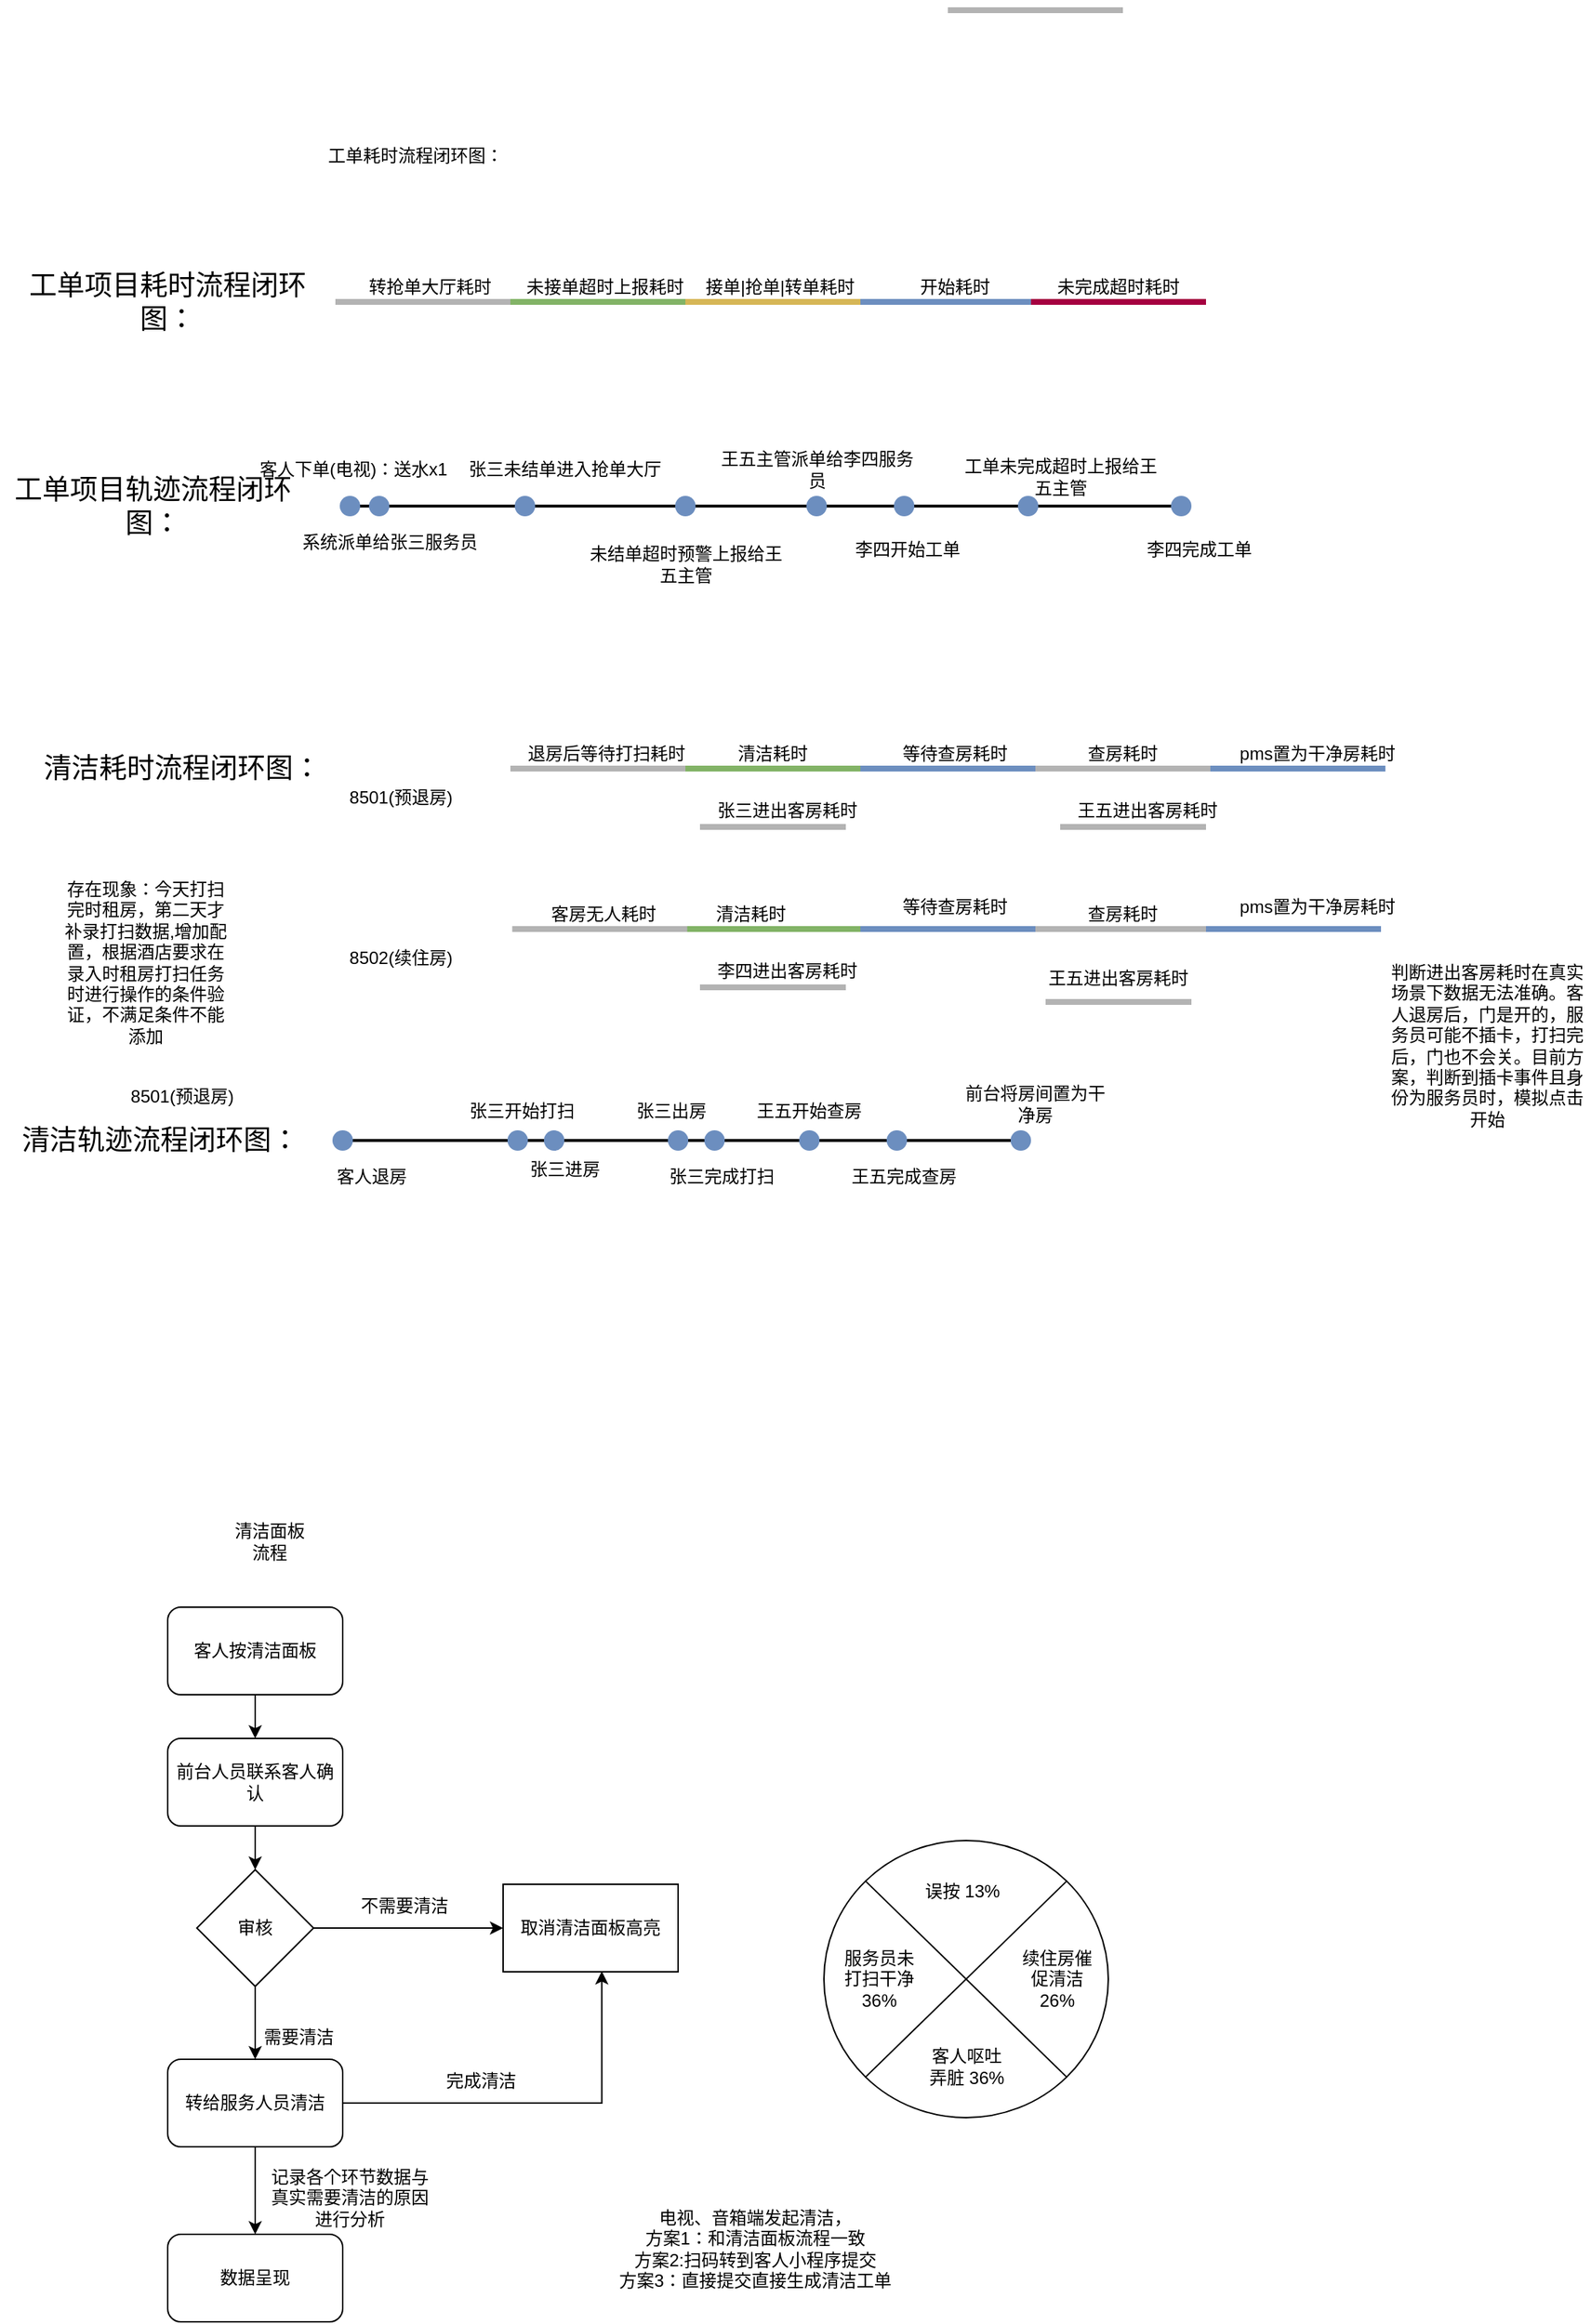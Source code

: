 <mxfile version="24.8.3">
  <diagram name="第 1 页" id="obWlevFwds53lfumDKj4">
    <mxGraphModel dx="934" dy="1703" grid="1" gridSize="10" guides="1" tooltips="1" connect="1" arrows="1" fold="1" page="1" pageScale="1" pageWidth="827" pageHeight="1169" math="0" shadow="0">
      <root>
        <mxCell id="0" />
        <mxCell id="1" parent="0" />
        <mxCell id="yzvjMjl5helgi7MZ5Mqz-64" value="" style="line;strokeWidth=2;html=1;" parent="1" vertex="1">
          <mxGeometry x="230" y="725" width="470" height="10" as="geometry" />
        </mxCell>
        <mxCell id="yzvjMjl5helgi7MZ5Mqz-1" value="" style="line;strokeWidth=4;html=1;perimeter=backbonePerimeter;points=[];outlineConnect=0;strokeColor=#B3B3B3;" parent="1" vertex="1">
          <mxGeometry x="230" y="150" width="120" height="10" as="geometry" />
        </mxCell>
        <mxCell id="yzvjMjl5helgi7MZ5Mqz-2" value="&lt;font style=&quot;font-size: 19px;&quot;&gt;工单项目耗时流程闭环图：&lt;/font&gt;" style="text;html=1;align=center;verticalAlign=middle;whiteSpace=wrap;rounded=0;" parent="1" vertex="1">
          <mxGeometry x="10" y="140" width="210" height="30" as="geometry" />
        </mxCell>
        <mxCell id="yzvjMjl5helgi7MZ5Mqz-3" value="工单耗时流程闭环图：" style="text;html=1;align=center;verticalAlign=middle;whiteSpace=wrap;rounded=0;" parent="1" vertex="1">
          <mxGeometry x="220" y="40" width="130" height="30" as="geometry" />
        </mxCell>
        <mxCell id="yzvjMjl5helgi7MZ5Mqz-4" value="" style="line;strokeWidth=4;html=1;perimeter=backbonePerimeter;points=[];outlineConnect=0;strokeColor=#82b366;fillColor=#d5e8d4;" parent="1" vertex="1">
          <mxGeometry x="350" y="150" width="120" height="10" as="geometry" />
        </mxCell>
        <mxCell id="yzvjMjl5helgi7MZ5Mqz-5" value="接单|抢单|转单耗时" style="text;html=1;align=center;verticalAlign=middle;whiteSpace=wrap;rounded=0;" parent="1" vertex="1">
          <mxGeometry x="470" y="130" width="130" height="30" as="geometry" />
        </mxCell>
        <mxCell id="yzvjMjl5helgi7MZ5Mqz-6" value="开始耗时" style="text;html=1;align=center;verticalAlign=middle;whiteSpace=wrap;rounded=0;" parent="1" vertex="1">
          <mxGeometry x="590" y="130" width="130" height="30" as="geometry" />
        </mxCell>
        <mxCell id="yzvjMjl5helgi7MZ5Mqz-7" value="转抢单大厅耗时" style="text;html=1;align=center;verticalAlign=middle;whiteSpace=wrap;rounded=0;" parent="1" vertex="1">
          <mxGeometry x="230" y="130" width="130" height="30" as="geometry" />
        </mxCell>
        <mxCell id="yzvjMjl5helgi7MZ5Mqz-8" value="未接单超时上报耗时" style="text;html=1;align=center;verticalAlign=middle;whiteSpace=wrap;rounded=0;" parent="1" vertex="1">
          <mxGeometry x="350" y="130" width="130" height="30" as="geometry" />
        </mxCell>
        <mxCell id="yzvjMjl5helgi7MZ5Mqz-9" value="未完成超时耗时" style="text;html=1;align=center;verticalAlign=middle;whiteSpace=wrap;rounded=0;" parent="1" vertex="1">
          <mxGeometry x="702" y="130" width="130" height="30" as="geometry" />
        </mxCell>
        <mxCell id="yzvjMjl5helgi7MZ5Mqz-10" value="" style="line;strokeWidth=4;html=1;perimeter=backbonePerimeter;points=[];outlineConnect=0;strokeColor=#d6b656;fillColor=#fff2cc;" parent="1" vertex="1">
          <mxGeometry x="470" y="150" width="120" height="10" as="geometry" />
        </mxCell>
        <mxCell id="yzvjMjl5helgi7MZ5Mqz-11" value="" style="line;strokeWidth=4;html=1;perimeter=backbonePerimeter;points=[];outlineConnect=0;strokeColor=#6c8ebf;fillColor=#dae8fc;" parent="1" vertex="1">
          <mxGeometry x="590" y="150" width="120" height="10" as="geometry" />
        </mxCell>
        <mxCell id="yzvjMjl5helgi7MZ5Mqz-12" value="" style="line;strokeWidth=4;html=1;perimeter=backbonePerimeter;points=[];outlineConnect=0;strokeColor=#A50040;fillColor=#d80073;fontColor=#ffffff;" parent="1" vertex="1">
          <mxGeometry x="707" y="150" width="120" height="10" as="geometry" />
        </mxCell>
        <mxCell id="yzvjMjl5helgi7MZ5Mqz-14" value="&lt;font style=&quot;font-size: 19px;&quot;&gt;工单项目轨迹流程闭环图：&lt;/font&gt;" style="text;html=1;align=center;verticalAlign=middle;whiteSpace=wrap;rounded=0;" parent="1" vertex="1">
          <mxGeometry y="280" width="210" height="30" as="geometry" />
        </mxCell>
        <mxCell id="yzvjMjl5helgi7MZ5Mqz-16" value="" style="line;strokeWidth=2;html=1;" parent="1" vertex="1">
          <mxGeometry x="240" y="290" width="570" height="10" as="geometry" />
        </mxCell>
        <mxCell id="yzvjMjl5helgi7MZ5Mqz-17" value="" style="shape=waypoint;sketch=0;fillStyle=solid;size=6;pointerEvents=1;points=[];fillColor=#dae8fc;resizable=0;rotatable=0;perimeter=centerPerimeter;snapToPoint=1;strokeWidth=5;strokeColor=#6c8ebf;" parent="1" vertex="1">
          <mxGeometry x="230" y="285" width="20" height="20" as="geometry" />
        </mxCell>
        <mxCell id="yzvjMjl5helgi7MZ5Mqz-19" value="" style="shape=waypoint;sketch=0;fillStyle=solid;size=6;pointerEvents=1;points=[];fillColor=#dae8fc;resizable=0;rotatable=0;perimeter=centerPerimeter;snapToPoint=1;strokeWidth=5;strokeColor=#6c8ebf;" parent="1" vertex="1">
          <mxGeometry x="350" y="285" width="20" height="20" as="geometry" />
        </mxCell>
        <mxCell id="yzvjMjl5helgi7MZ5Mqz-21" value="" style="shape=waypoint;sketch=0;fillStyle=solid;size=6;pointerEvents=1;points=[];fillColor=#dae8fc;resizable=0;rotatable=0;perimeter=centerPerimeter;snapToPoint=1;strokeWidth=5;strokeColor=#6c8ebf;" parent="1" vertex="1">
          <mxGeometry x="460" y="285" width="20" height="20" as="geometry" />
        </mxCell>
        <mxCell id="yzvjMjl5helgi7MZ5Mqz-22" value="" style="shape=waypoint;sketch=0;fillStyle=solid;size=6;pointerEvents=1;points=[];fillColor=#dae8fc;resizable=0;rotatable=0;perimeter=centerPerimeter;snapToPoint=1;strokeWidth=5;strokeColor=#6c8ebf;" parent="1" vertex="1">
          <mxGeometry x="550" y="285" width="20" height="20" as="geometry" />
        </mxCell>
        <mxCell id="yzvjMjl5helgi7MZ5Mqz-23" value="" style="shape=waypoint;sketch=0;fillStyle=solid;size=6;pointerEvents=1;points=[];fillColor=#dae8fc;resizable=0;rotatable=0;perimeter=centerPerimeter;snapToPoint=1;strokeWidth=5;strokeColor=#6c8ebf;" parent="1" vertex="1">
          <mxGeometry x="610" y="285" width="20" height="20" as="geometry" />
        </mxCell>
        <mxCell id="yzvjMjl5helgi7MZ5Mqz-24" value="" style="shape=waypoint;sketch=0;fillStyle=solid;size=6;pointerEvents=1;points=[];fillColor=#dae8fc;resizable=0;rotatable=0;perimeter=centerPerimeter;snapToPoint=1;strokeWidth=5;strokeColor=#6c8ebf;" parent="1" vertex="1">
          <mxGeometry x="695" y="285" width="20" height="20" as="geometry" />
        </mxCell>
        <mxCell id="yzvjMjl5helgi7MZ5Mqz-25" value="" style="shape=waypoint;sketch=0;fillStyle=solid;size=6;pointerEvents=1;points=[];fillColor=#dae8fc;resizable=0;rotatable=0;perimeter=centerPerimeter;snapToPoint=1;strokeWidth=5;strokeColor=#6c8ebf;" parent="1" vertex="1">
          <mxGeometry x="800" y="285" width="20" height="20" as="geometry" />
        </mxCell>
        <mxCell id="yzvjMjl5helgi7MZ5Mqz-26" value="客人下单(电视)：送水x1" style="text;html=1;align=center;verticalAlign=middle;whiteSpace=wrap;rounded=0;" parent="1" vertex="1">
          <mxGeometry x="170" y="255" width="145" height="30" as="geometry" />
        </mxCell>
        <mxCell id="yzvjMjl5helgi7MZ5Mqz-27" value="" style="shape=waypoint;sketch=0;fillStyle=solid;size=6;pointerEvents=1;points=[];fillColor=#dae8fc;resizable=0;rotatable=0;perimeter=centerPerimeter;snapToPoint=1;strokeWidth=5;strokeColor=#6c8ebf;" parent="1" vertex="1">
          <mxGeometry x="250" y="285" width="20" height="20" as="geometry" />
        </mxCell>
        <mxCell id="yzvjMjl5helgi7MZ5Mqz-28" value="系统派单给张三服务员" style="text;html=1;align=center;verticalAlign=middle;whiteSpace=wrap;rounded=0;" parent="1" vertex="1">
          <mxGeometry x="195" y="305" width="145" height="30" as="geometry" />
        </mxCell>
        <mxCell id="yzvjMjl5helgi7MZ5Mqz-29" value="张三未结单进入抢单大厅" style="text;html=1;align=center;verticalAlign=middle;whiteSpace=wrap;rounded=0;" parent="1" vertex="1">
          <mxGeometry x="315" y="255" width="145" height="30" as="geometry" />
        </mxCell>
        <mxCell id="yzvjMjl5helgi7MZ5Mqz-30" value="未结单超时预警上报给王五主管" style="text;html=1;align=center;verticalAlign=middle;whiteSpace=wrap;rounded=0;" parent="1" vertex="1">
          <mxGeometry x="397.5" y="320" width="145" height="30" as="geometry" />
        </mxCell>
        <mxCell id="yzvjMjl5helgi7MZ5Mqz-31" value="王五主管派单给李四服务员" style="text;html=1;align=center;verticalAlign=middle;whiteSpace=wrap;rounded=0;" parent="1" vertex="1">
          <mxGeometry x="487.5" y="255" width="145" height="30" as="geometry" />
        </mxCell>
        <mxCell id="yzvjMjl5helgi7MZ5Mqz-32" value="李四开始工单" style="text;html=1;align=center;verticalAlign=middle;whiteSpace=wrap;rounded=0;" parent="1" vertex="1">
          <mxGeometry x="550" y="310" width="145" height="30" as="geometry" />
        </mxCell>
        <mxCell id="yzvjMjl5helgi7MZ5Mqz-33" value="工单未完成超时上报给王五主管" style="text;html=1;align=center;verticalAlign=middle;whiteSpace=wrap;rounded=0;" parent="1" vertex="1">
          <mxGeometry x="655" y="260" width="145" height="30" as="geometry" />
        </mxCell>
        <mxCell id="yzvjMjl5helgi7MZ5Mqz-34" value="李四完成工单" style="text;html=1;align=center;verticalAlign=middle;whiteSpace=wrap;rounded=0;" parent="1" vertex="1">
          <mxGeometry x="750" y="310" width="145" height="30" as="geometry" />
        </mxCell>
        <mxCell id="yzvjMjl5helgi7MZ5Mqz-35" value="&lt;font style=&quot;font-size: 19px;&quot;&gt;清洁耗时流程闭环图：&lt;/font&gt;" style="text;html=1;align=center;verticalAlign=middle;whiteSpace=wrap;rounded=0;" parent="1" vertex="1">
          <mxGeometry x="20" y="460" width="210" height="30" as="geometry" />
        </mxCell>
        <mxCell id="yzvjMjl5helgi7MZ5Mqz-36" value="" style="line;strokeWidth=4;html=1;perimeter=backbonePerimeter;points=[];outlineConnect=0;strokeColor=#B3B3B3;" parent="1" vertex="1">
          <mxGeometry x="350" y="470" width="120" height="10" as="geometry" />
        </mxCell>
        <mxCell id="yzvjMjl5helgi7MZ5Mqz-37" value="" style="line;strokeWidth=4;html=1;perimeter=backbonePerimeter;points=[];outlineConnect=0;strokeColor=#82b366;fillColor=#d5e8d4;" parent="1" vertex="1">
          <mxGeometry x="470" y="470" width="120" height="10" as="geometry" />
        </mxCell>
        <mxCell id="yzvjMjl5helgi7MZ5Mqz-38" value="退房后等待打扫耗时" style="text;html=1;align=center;verticalAlign=middle;whiteSpace=wrap;rounded=0;" parent="1" vertex="1">
          <mxGeometry x="351.25" y="450" width="130" height="30" as="geometry" />
        </mxCell>
        <mxCell id="yzvjMjl5helgi7MZ5Mqz-39" value="8501(预退房)" style="text;html=1;align=center;verticalAlign=middle;whiteSpace=wrap;rounded=0;" parent="1" vertex="1">
          <mxGeometry x="235" y="480" width="80" height="30" as="geometry" />
        </mxCell>
        <mxCell id="yzvjMjl5helgi7MZ5Mqz-40" value="清洁耗时" style="text;html=1;align=center;verticalAlign=middle;whiteSpace=wrap;rounded=0;" parent="1" vertex="1">
          <mxGeometry x="490" y="450" width="80" height="30" as="geometry" />
        </mxCell>
        <mxCell id="yzvjMjl5helgi7MZ5Mqz-41" value="" style="line;strokeWidth=4;html=1;perimeter=backbonePerimeter;points=[];outlineConnect=0;strokeColor=#B3B3B3;" parent="1" vertex="1">
          <mxGeometry x="480" y="510" width="100" height="10" as="geometry" />
        </mxCell>
        <mxCell id="yzvjMjl5helgi7MZ5Mqz-42" value="张三进出客房耗时" style="text;whiteSpace=wrap;" parent="1" vertex="1">
          <mxGeometry x="490" y="490" width="110" height="40" as="geometry" />
        </mxCell>
        <mxCell id="yzvjMjl5helgi7MZ5Mqz-43" value="" style="line;strokeWidth=4;html=1;perimeter=backbonePerimeter;points=[];outlineConnect=0;strokeColor=#B3B3B3;" parent="1" vertex="1">
          <mxGeometry x="650" y="-50" width="120" height="10" as="geometry" />
        </mxCell>
        <mxCell id="yzvjMjl5helgi7MZ5Mqz-44" value="" style="line;strokeWidth=4;html=1;perimeter=backbonePerimeter;points=[];outlineConnect=0;strokeColor=#82b366;fillColor=#d5e8d4;" parent="1" vertex="1">
          <mxGeometry x="470" y="580" width="120" height="10" as="geometry" />
        </mxCell>
        <mxCell id="yzvjMjl5helgi7MZ5Mqz-46" value="8502(续住房)" style="text;html=1;align=center;verticalAlign=middle;whiteSpace=wrap;rounded=0;" parent="1" vertex="1">
          <mxGeometry x="235" y="590" width="80" height="30" as="geometry" />
        </mxCell>
        <mxCell id="yzvjMjl5helgi7MZ5Mqz-47" value="清洁耗时" style="text;html=1;align=center;verticalAlign=middle;whiteSpace=wrap;rounded=0;" parent="1" vertex="1">
          <mxGeometry x="450" y="560" width="130" height="30" as="geometry" />
        </mxCell>
        <mxCell id="yzvjMjl5helgi7MZ5Mqz-48" value="" style="line;strokeWidth=4;html=1;perimeter=backbonePerimeter;points=[];outlineConnect=0;strokeColor=#B3B3B3;" parent="1" vertex="1">
          <mxGeometry x="480" y="620" width="100" height="10" as="geometry" />
        </mxCell>
        <mxCell id="yzvjMjl5helgi7MZ5Mqz-49" value="李四进出客房耗时" style="text;whiteSpace=wrap;" parent="1" vertex="1">
          <mxGeometry x="490" y="600" width="110" height="40" as="geometry" />
        </mxCell>
        <mxCell id="yzvjMjl5helgi7MZ5Mqz-50" value="&lt;font style=&quot;font-size: 19px;&quot;&gt;清洁轨迹流程闭环图：&lt;/font&gt;" style="text;html=1;align=center;verticalAlign=middle;whiteSpace=wrap;rounded=0;" parent="1" vertex="1">
          <mxGeometry x="5" y="715" width="210" height="30" as="geometry" />
        </mxCell>
        <mxCell id="yzvjMjl5helgi7MZ5Mqz-51" value="" style="shape=waypoint;sketch=0;fillStyle=solid;size=6;pointerEvents=1;points=[];fillColor=#dae8fc;resizable=0;rotatable=0;perimeter=centerPerimeter;snapToPoint=1;strokeWidth=5;strokeColor=#6c8ebf;" parent="1" vertex="1">
          <mxGeometry x="225" y="720" width="20" height="20" as="geometry" />
        </mxCell>
        <mxCell id="yzvjMjl5helgi7MZ5Mqz-52" value="" style="shape=waypoint;sketch=0;fillStyle=solid;size=6;pointerEvents=1;points=[];fillColor=#dae8fc;resizable=0;rotatable=0;perimeter=centerPerimeter;snapToPoint=1;strokeWidth=5;strokeColor=#6c8ebf;" parent="1" vertex="1">
          <mxGeometry x="345" y="720" width="20" height="20" as="geometry" />
        </mxCell>
        <mxCell id="yzvjMjl5helgi7MZ5Mqz-53" value="" style="shape=waypoint;sketch=0;fillStyle=solid;size=6;pointerEvents=1;points=[];fillColor=#dae8fc;resizable=0;rotatable=0;perimeter=centerPerimeter;snapToPoint=1;strokeWidth=5;strokeColor=#6c8ebf;" parent="1" vertex="1">
          <mxGeometry x="455" y="720" width="20" height="20" as="geometry" />
        </mxCell>
        <mxCell id="yzvjMjl5helgi7MZ5Mqz-54" value="" style="shape=waypoint;sketch=0;fillStyle=solid;size=6;pointerEvents=1;points=[];fillColor=#dae8fc;resizable=0;rotatable=0;perimeter=centerPerimeter;snapToPoint=1;strokeWidth=5;strokeColor=#6c8ebf;" parent="1" vertex="1">
          <mxGeometry x="545" y="720" width="20" height="20" as="geometry" />
        </mxCell>
        <mxCell id="yzvjMjl5helgi7MZ5Mqz-55" value="" style="shape=waypoint;sketch=0;fillStyle=solid;size=6;pointerEvents=1;points=[];fillColor=#dae8fc;resizable=0;rotatable=0;perimeter=centerPerimeter;snapToPoint=1;strokeWidth=5;strokeColor=#6c8ebf;" parent="1" vertex="1">
          <mxGeometry x="605" y="720" width="20" height="20" as="geometry" />
        </mxCell>
        <mxCell id="yzvjMjl5helgi7MZ5Mqz-56" value="" style="shape=waypoint;sketch=0;fillStyle=solid;size=6;pointerEvents=1;points=[];fillColor=#dae8fc;resizable=0;rotatable=0;perimeter=centerPerimeter;snapToPoint=1;strokeWidth=5;strokeColor=#6c8ebf;" parent="1" vertex="1">
          <mxGeometry x="690" y="720" width="20" height="20" as="geometry" />
        </mxCell>
        <mxCell id="yzvjMjl5helgi7MZ5Mqz-59" value="客人退房" style="text;html=1;align=center;verticalAlign=middle;whiteSpace=wrap;rounded=0;" parent="1" vertex="1">
          <mxGeometry x="220" y="740" width="70" height="30" as="geometry" />
        </mxCell>
        <mxCell id="yzvjMjl5helgi7MZ5Mqz-60" value="张三开始打扫" style="text;html=1;align=center;verticalAlign=middle;whiteSpace=wrap;rounded=0;" parent="1" vertex="1">
          <mxGeometry x="317.5" y="695" width="80" height="30" as="geometry" />
        </mxCell>
        <mxCell id="yzvjMjl5helgi7MZ5Mqz-61" value="张三进房" style="text;html=1;align=center;verticalAlign=middle;whiteSpace=wrap;rounded=0;" parent="1" vertex="1">
          <mxGeometry x="351.25" y="735" width="72.5" height="30" as="geometry" />
        </mxCell>
        <mxCell id="yzvjMjl5helgi7MZ5Mqz-62" value="张三完成打扫" style="text;html=1;align=center;verticalAlign=middle;whiteSpace=wrap;rounded=0;" parent="1" vertex="1">
          <mxGeometry x="455" y="747.5" width="80" height="15" as="geometry" />
        </mxCell>
        <mxCell id="yzvjMjl5helgi7MZ5Mqz-63" value="王五开始查房" style="text;html=1;align=center;verticalAlign=middle;whiteSpace=wrap;rounded=0;" parent="1" vertex="1">
          <mxGeometry x="505" y="695" width="100" height="30" as="geometry" />
        </mxCell>
        <mxCell id="yzvjMjl5helgi7MZ5Mqz-65" value="8501(预退房)" style="text;html=1;align=center;verticalAlign=middle;whiteSpace=wrap;rounded=0;" parent="1" vertex="1">
          <mxGeometry x="85" y="685" width="80" height="30" as="geometry" />
        </mxCell>
        <mxCell id="yzvjMjl5helgi7MZ5Mqz-66" value="" style="shape=waypoint;sketch=0;fillStyle=solid;size=6;pointerEvents=1;points=[];fillColor=#dae8fc;resizable=0;rotatable=0;perimeter=centerPerimeter;snapToPoint=1;strokeWidth=5;strokeColor=#6c8ebf;" parent="1" vertex="1">
          <mxGeometry x="370" y="720" width="20" height="20" as="geometry" />
        </mxCell>
        <mxCell id="yzvjMjl5helgi7MZ5Mqz-67" value="" style="line;strokeWidth=4;html=1;perimeter=backbonePerimeter;points=[];outlineConnect=0;strokeColor=#6c8ebf;fillColor=#dae8fc;" parent="1" vertex="1">
          <mxGeometry x="590" y="470" width="120" height="10" as="geometry" />
        </mxCell>
        <mxCell id="yzvjMjl5helgi7MZ5Mqz-68" value="" style="line;strokeWidth=4;html=1;perimeter=backbonePerimeter;points=[];outlineConnect=0;strokeColor=#B3B3B3;" parent="1" vertex="1">
          <mxGeometry x="710" y="470" width="120" height="10" as="geometry" />
        </mxCell>
        <mxCell id="yzvjMjl5helgi7MZ5Mqz-69" value="等待查房耗时" style="text;html=1;align=center;verticalAlign=middle;whiteSpace=wrap;rounded=0;" parent="1" vertex="1">
          <mxGeometry x="615" y="450" width="80" height="30" as="geometry" />
        </mxCell>
        <mxCell id="yzvjMjl5helgi7MZ5Mqz-70" value="查房耗时" style="text;html=1;align=center;verticalAlign=middle;whiteSpace=wrap;rounded=0;" parent="1" vertex="1">
          <mxGeometry x="730" y="450" width="80" height="30" as="geometry" />
        </mxCell>
        <mxCell id="yzvjMjl5helgi7MZ5Mqz-71" value="" style="line;strokeWidth=4;html=1;perimeter=backbonePerimeter;points=[];outlineConnect=0;strokeColor=#B3B3B3;" parent="1" vertex="1">
          <mxGeometry x="727" y="510" width="100" height="10" as="geometry" />
        </mxCell>
        <mxCell id="yzvjMjl5helgi7MZ5Mqz-72" value="王五进出客房耗时" style="text;whiteSpace=wrap;" parent="1" vertex="1">
          <mxGeometry x="737" y="490" width="110" height="40" as="geometry" />
        </mxCell>
        <mxCell id="yzvjMjl5helgi7MZ5Mqz-73" value="等待查房耗时" style="text;html=1;align=center;verticalAlign=middle;whiteSpace=wrap;rounded=0;" parent="1" vertex="1">
          <mxGeometry x="615" y="555" width="80" height="30" as="geometry" />
        </mxCell>
        <mxCell id="yzvjMjl5helgi7MZ5Mqz-74" value="查房耗时" style="text;html=1;align=center;verticalAlign=middle;whiteSpace=wrap;rounded=0;" parent="1" vertex="1">
          <mxGeometry x="730" y="560" width="80" height="30" as="geometry" />
        </mxCell>
        <mxCell id="yzvjMjl5helgi7MZ5Mqz-75" value="" style="line;strokeWidth=4;html=1;perimeter=backbonePerimeter;points=[];outlineConnect=0;strokeColor=#B3B3B3;" parent="1" vertex="1">
          <mxGeometry x="717" y="630" width="100" height="10" as="geometry" />
        </mxCell>
        <mxCell id="yzvjMjl5helgi7MZ5Mqz-76" value="" style="line;strokeWidth=4;html=1;perimeter=backbonePerimeter;points=[];outlineConnect=0;strokeColor=#6c8ebf;fillColor=#dae8fc;" parent="1" vertex="1">
          <mxGeometry x="590" y="580" width="120" height="10" as="geometry" />
        </mxCell>
        <mxCell id="yzvjMjl5helgi7MZ5Mqz-77" value="" style="line;strokeWidth=4;html=1;perimeter=backbonePerimeter;points=[];outlineConnect=0;strokeColor=#B3B3B3;" parent="1" vertex="1">
          <mxGeometry x="710" y="580" width="120" height="10" as="geometry" />
        </mxCell>
        <mxCell id="yzvjMjl5helgi7MZ5Mqz-78" value="王五进出客房耗时" style="text;whiteSpace=wrap;" parent="1" vertex="1">
          <mxGeometry x="717" y="605" width="110" height="40" as="geometry" />
        </mxCell>
        <mxCell id="yzvjMjl5helgi7MZ5Mqz-79" value="" style="shape=waypoint;sketch=0;fillStyle=solid;size=6;pointerEvents=1;points=[];fillColor=#dae8fc;resizable=0;rotatable=0;perimeter=centerPerimeter;snapToPoint=1;strokeWidth=5;strokeColor=#6c8ebf;" parent="1" vertex="1">
          <mxGeometry x="480" y="720" width="20" height="20" as="geometry" />
        </mxCell>
        <mxCell id="yzvjMjl5helgi7MZ5Mqz-80" value="张三出房" style="text;html=1;align=center;verticalAlign=middle;whiteSpace=wrap;rounded=0;" parent="1" vertex="1">
          <mxGeometry x="423.75" y="695" width="72.5" height="30" as="geometry" />
        </mxCell>
        <mxCell id="yzvjMjl5helgi7MZ5Mqz-82" value="王五完成查房" style="text;html=1;align=center;verticalAlign=middle;whiteSpace=wrap;rounded=0;" parent="1" vertex="1">
          <mxGeometry x="570" y="740" width="100" height="30" as="geometry" />
        </mxCell>
        <mxCell id="yzvjMjl5helgi7MZ5Mqz-83" value="前台将房间置为干净房" style="text;html=1;align=center;verticalAlign=middle;whiteSpace=wrap;rounded=0;" parent="1" vertex="1">
          <mxGeometry x="660" y="690" width="100" height="30" as="geometry" />
        </mxCell>
        <mxCell id="tDMkqELr2ya7yGN_-XLU-1" value="清洁面板流程" style="text;html=1;align=center;verticalAlign=middle;whiteSpace=wrap;rounded=0;" parent="1" vertex="1">
          <mxGeometry x="155" y="990" width="60" height="30" as="geometry" />
        </mxCell>
        <mxCell id="tDMkqELr2ya7yGN_-XLU-4" style="edgeStyle=orthogonalEdgeStyle;rounded=0;orthogonalLoop=1;jettySize=auto;html=1;exitX=0.5;exitY=1;exitDx=0;exitDy=0;entryX=0.5;entryY=0;entryDx=0;entryDy=0;" parent="1" source="tDMkqELr2ya7yGN_-XLU-2" target="tDMkqELr2ya7yGN_-XLU-3" edge="1">
          <mxGeometry relative="1" as="geometry" />
        </mxCell>
        <mxCell id="tDMkqELr2ya7yGN_-XLU-2" value="客人按清洁面板" style="rounded=1;whiteSpace=wrap;html=1;" parent="1" vertex="1">
          <mxGeometry x="115" y="1050" width="120" height="60" as="geometry" />
        </mxCell>
        <mxCell id="tDMkqELr2ya7yGN_-XLU-7" style="edgeStyle=orthogonalEdgeStyle;rounded=0;orthogonalLoop=1;jettySize=auto;html=1;exitX=0.5;exitY=1;exitDx=0;exitDy=0;entryX=0.5;entryY=0;entryDx=0;entryDy=0;" parent="1" source="tDMkqELr2ya7yGN_-XLU-3" target="tDMkqELr2ya7yGN_-XLU-6" edge="1">
          <mxGeometry relative="1" as="geometry" />
        </mxCell>
        <mxCell id="tDMkqELr2ya7yGN_-XLU-3" value="前台人员联系客人确认" style="rounded=1;whiteSpace=wrap;html=1;" parent="1" vertex="1">
          <mxGeometry x="115" y="1140" width="120" height="60" as="geometry" />
        </mxCell>
        <mxCell id="tDMkqELr2ya7yGN_-XLU-8" style="edgeStyle=orthogonalEdgeStyle;rounded=0;orthogonalLoop=1;jettySize=auto;html=1;exitX=1;exitY=0.5;exitDx=0;exitDy=0;entryX=0;entryY=0.5;entryDx=0;entryDy=0;" parent="1" source="tDMkqELr2ya7yGN_-XLU-6" target="tDMkqELr2ya7yGN_-XLU-9" edge="1">
          <mxGeometry relative="1" as="geometry">
            <mxPoint x="320" y="1270" as="targetPoint" />
          </mxGeometry>
        </mxCell>
        <mxCell id="tDMkqELr2ya7yGN_-XLU-11" style="edgeStyle=orthogonalEdgeStyle;rounded=0;orthogonalLoop=1;jettySize=auto;html=1;exitX=0.5;exitY=1;exitDx=0;exitDy=0;entryX=0.5;entryY=0;entryDx=0;entryDy=0;" parent="1" source="tDMkqELr2ya7yGN_-XLU-6" target="tDMkqELr2ya7yGN_-XLU-14" edge="1">
          <mxGeometry relative="1" as="geometry">
            <mxPoint x="175" y="1380" as="targetPoint" />
          </mxGeometry>
        </mxCell>
        <mxCell id="tDMkqELr2ya7yGN_-XLU-6" value="审核" style="rhombus;whiteSpace=wrap;html=1;" parent="1" vertex="1">
          <mxGeometry x="135" y="1230" width="80" height="80" as="geometry" />
        </mxCell>
        <mxCell id="tDMkqELr2ya7yGN_-XLU-9" value="取消清洁面板高亮" style="rounded=0;whiteSpace=wrap;html=1;" parent="1" vertex="1">
          <mxGeometry x="345" y="1240" width="120" height="60" as="geometry" />
        </mxCell>
        <mxCell id="tDMkqELr2ya7yGN_-XLU-10" value="不需要清洁" style="text;html=1;align=center;verticalAlign=middle;whiteSpace=wrap;rounded=0;" parent="1" vertex="1">
          <mxGeometry x="245" y="1240" width="65" height="30" as="geometry" />
        </mxCell>
        <mxCell id="tDMkqELr2ya7yGN_-XLU-12" value="需要清洁" style="text;html=1;align=center;verticalAlign=middle;whiteSpace=wrap;rounded=0;" parent="1" vertex="1">
          <mxGeometry x="175" y="1330" width="60" height="30" as="geometry" />
        </mxCell>
        <mxCell id="tDMkqELr2ya7yGN_-XLU-19" style="edgeStyle=orthogonalEdgeStyle;rounded=0;orthogonalLoop=1;jettySize=auto;html=1;exitX=0.5;exitY=1;exitDx=0;exitDy=0;entryX=0.5;entryY=0;entryDx=0;entryDy=0;" parent="1" source="tDMkqELr2ya7yGN_-XLU-14" target="tDMkqELr2ya7yGN_-XLU-18" edge="1">
          <mxGeometry relative="1" as="geometry" />
        </mxCell>
        <mxCell id="tDMkqELr2ya7yGN_-XLU-14" value="转给服务人员清洁" style="rounded=1;whiteSpace=wrap;html=1;" parent="1" vertex="1">
          <mxGeometry x="115" y="1360" width="120" height="60" as="geometry" />
        </mxCell>
        <mxCell id="tDMkqELr2ya7yGN_-XLU-15" style="edgeStyle=orthogonalEdgeStyle;rounded=0;orthogonalLoop=1;jettySize=auto;html=1;exitX=1;exitY=0.5;exitDx=0;exitDy=0;entryX=0.564;entryY=0.994;entryDx=0;entryDy=0;entryPerimeter=0;" parent="1" source="tDMkqELr2ya7yGN_-XLU-14" target="tDMkqELr2ya7yGN_-XLU-9" edge="1">
          <mxGeometry relative="1" as="geometry" />
        </mxCell>
        <mxCell id="tDMkqELr2ya7yGN_-XLU-16" value="完成清洁" style="text;html=1;align=center;verticalAlign=middle;whiteSpace=wrap;rounded=0;" parent="1" vertex="1">
          <mxGeometry x="300" y="1360" width="60" height="30" as="geometry" />
        </mxCell>
        <mxCell id="tDMkqELr2ya7yGN_-XLU-18" value="数据呈现" style="rounded=1;whiteSpace=wrap;html=1;" parent="1" vertex="1">
          <mxGeometry x="115" y="1480" width="120" height="60" as="geometry" />
        </mxCell>
        <mxCell id="tDMkqELr2ya7yGN_-XLU-20" value="记录各个环节数据与真实需要清洁的原因进行分析" style="text;html=1;align=center;verticalAlign=middle;whiteSpace=wrap;rounded=0;" parent="1" vertex="1">
          <mxGeometry x="180" y="1430" width="120" height="50" as="geometry" />
        </mxCell>
        <mxCell id="JV9mWkTR-LQPT0FHHh7m-1" value="" style="line;strokeWidth=4;html=1;perimeter=backbonePerimeter;points=[];outlineConnect=0;strokeColor=#B3B3B3;" vertex="1" parent="1">
          <mxGeometry x="351.25" y="580" width="120" height="10" as="geometry" />
        </mxCell>
        <mxCell id="JV9mWkTR-LQPT0FHHh7m-2" value="客房无人耗时" style="text;html=1;align=center;verticalAlign=middle;whiteSpace=wrap;rounded=0;" vertex="1" parent="1">
          <mxGeometry x="349" y="560" width="130" height="30" as="geometry" />
        </mxCell>
        <mxCell id="JV9mWkTR-LQPT0FHHh7m-3" value="" style="line;strokeWidth=4;html=1;perimeter=backbonePerimeter;points=[];outlineConnect=0;strokeColor=#6c8ebf;fillColor=#dae8fc;" vertex="1" parent="1">
          <mxGeometry x="827" y="580" width="120" height="10" as="geometry" />
        </mxCell>
        <mxCell id="JV9mWkTR-LQPT0FHHh7m-4" value="" style="line;strokeWidth=4;html=1;perimeter=backbonePerimeter;points=[];outlineConnect=0;strokeColor=#6c8ebf;fillColor=#dae8fc;" vertex="1" parent="1">
          <mxGeometry x="830" y="470" width="120" height="10" as="geometry" />
        </mxCell>
        <mxCell id="JV9mWkTR-LQPT0FHHh7m-5" value="pms置为干净房耗时" style="text;html=1;align=center;verticalAlign=middle;whiteSpace=wrap;rounded=0;" vertex="1" parent="1">
          <mxGeometry x="847" y="450" width="113" height="30" as="geometry" />
        </mxCell>
        <mxCell id="JV9mWkTR-LQPT0FHHh7m-6" value="pms置为干净房耗时" style="text;html=1;align=center;verticalAlign=middle;whiteSpace=wrap;rounded=0;" vertex="1" parent="1">
          <mxGeometry x="847" y="555" width="113" height="30" as="geometry" />
        </mxCell>
        <mxCell id="JV9mWkTR-LQPT0FHHh7m-7" value="" style="shape=sumEllipse;perimeter=ellipsePerimeter;whiteSpace=wrap;html=1;backgroundOutline=1;" vertex="1" parent="1">
          <mxGeometry x="565" y="1210" width="195" height="190" as="geometry" />
        </mxCell>
        <mxCell id="JV9mWkTR-LQPT0FHHh7m-8" value="误按 13%" style="text;html=1;align=center;verticalAlign=middle;whiteSpace=wrap;rounded=0;" vertex="1" parent="1">
          <mxGeometry x="630" y="1230" width="60" height="30" as="geometry" />
        </mxCell>
        <mxCell id="JV9mWkTR-LQPT0FHHh7m-9" value="续住房催促清洁 26%" style="text;html=1;align=center;verticalAlign=middle;whiteSpace=wrap;rounded=0;" vertex="1" parent="1">
          <mxGeometry x="695" y="1290" width="60" height="30" as="geometry" />
        </mxCell>
        <mxCell id="JV9mWkTR-LQPT0FHHh7m-10" value="客人呕吐弄脏 36%" style="text;html=1;align=center;verticalAlign=middle;whiteSpace=wrap;rounded=0;" vertex="1" parent="1">
          <mxGeometry x="632.5" y="1350" width="60" height="30" as="geometry" />
        </mxCell>
        <mxCell id="JV9mWkTR-LQPT0FHHh7m-11" value="服务员未打扫干净 36%" style="text;html=1;align=center;verticalAlign=middle;whiteSpace=wrap;rounded=0;" vertex="1" parent="1">
          <mxGeometry x="572.5" y="1290" width="60" height="30" as="geometry" />
        </mxCell>
        <mxCell id="JV9mWkTR-LQPT0FHHh7m-13" value="电视、音箱端发起清洁，&lt;div&gt;方案1：和清洁面板流程一致&lt;/div&gt;&lt;div&gt;方案2:扫码转到客人小程序提交&lt;/div&gt;&lt;div&gt;方案3：直接提交直接生成清洁工单&lt;/div&gt;" style="text;html=1;align=center;verticalAlign=middle;whiteSpace=wrap;rounded=0;" vertex="1" parent="1">
          <mxGeometry x="397.5" y="1440" width="240" height="100" as="geometry" />
        </mxCell>
        <mxCell id="JV9mWkTR-LQPT0FHHh7m-14" value="存在现象：今天打扫完时租房，第二天才补录打扫数据,增加配置，根据酒店要求在录入时租房打扫任务时进行操作的条件验证，不满足条件不能添加" style="text;html=1;align=center;verticalAlign=middle;whiteSpace=wrap;rounded=0;" vertex="1" parent="1">
          <mxGeometry x="40" y="556" width="120" height="104" as="geometry" />
        </mxCell>
        <mxCell id="JV9mWkTR-LQPT0FHHh7m-15" value="判断进出客房耗时在真实场景下数据无法准确。客人退房后，门是开的，服务员可能不插卡，打扫完后，门也不会关。目前方案，判断到插卡事件且身份为服务员时，模拟点击开始" style="text;html=1;align=center;verticalAlign=middle;whiteSpace=wrap;rounded=0;" vertex="1" parent="1">
          <mxGeometry x="950" y="610" width="140" height="110" as="geometry" />
        </mxCell>
      </root>
    </mxGraphModel>
  </diagram>
</mxfile>
